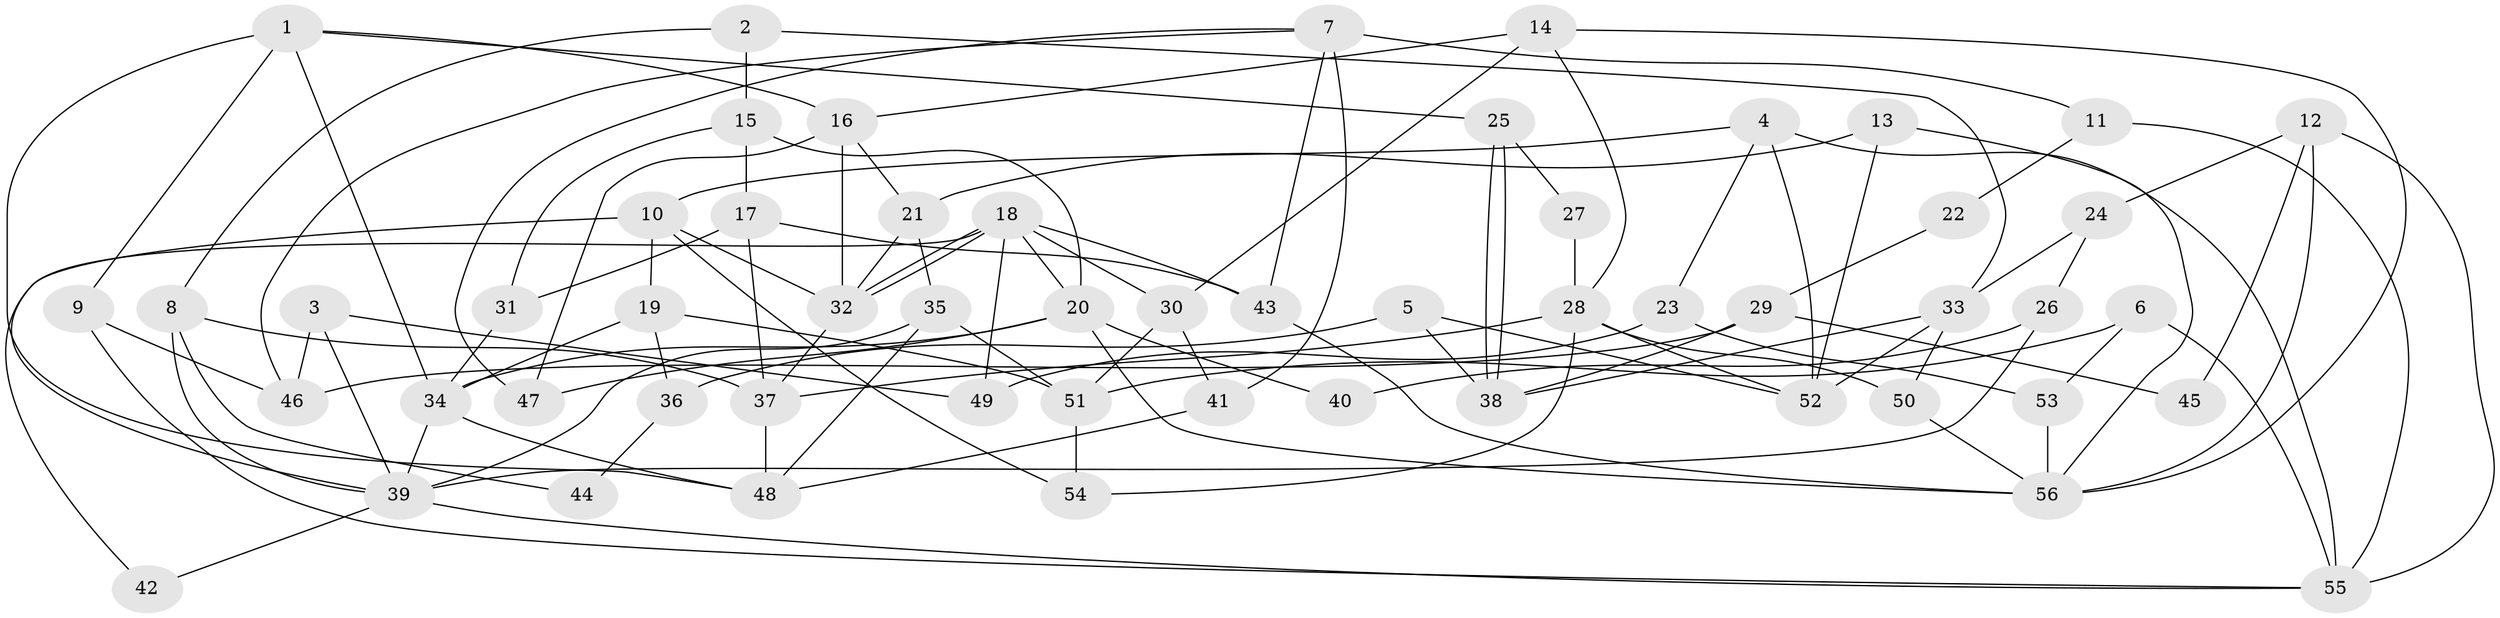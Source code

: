 // coarse degree distribution, {5: 0.3, 6: 0.13333333333333333, 2: 0.03333333333333333, 7: 0.03333333333333333, 4: 0.13333333333333333, 8: 0.16666666666666666, 3: 0.16666666666666666, 9: 0.03333333333333333}
// Generated by graph-tools (version 1.1) at 2025/37/03/04/25 23:37:07]
// undirected, 56 vertices, 112 edges
graph export_dot {
  node [color=gray90,style=filled];
  1;
  2;
  3;
  4;
  5;
  6;
  7;
  8;
  9;
  10;
  11;
  12;
  13;
  14;
  15;
  16;
  17;
  18;
  19;
  20;
  21;
  22;
  23;
  24;
  25;
  26;
  27;
  28;
  29;
  30;
  31;
  32;
  33;
  34;
  35;
  36;
  37;
  38;
  39;
  40;
  41;
  42;
  43;
  44;
  45;
  46;
  47;
  48;
  49;
  50;
  51;
  52;
  53;
  54;
  55;
  56;
  1 -- 34;
  1 -- 48;
  1 -- 9;
  1 -- 16;
  1 -- 25;
  2 -- 33;
  2 -- 8;
  2 -- 15;
  3 -- 46;
  3 -- 39;
  3 -- 49;
  4 -- 55;
  4 -- 52;
  4 -- 10;
  4 -- 23;
  5 -- 38;
  5 -- 52;
  5 -- 36;
  6 -- 53;
  6 -- 51;
  6 -- 55;
  7 -- 43;
  7 -- 41;
  7 -- 11;
  7 -- 46;
  7 -- 47;
  8 -- 39;
  8 -- 37;
  8 -- 44;
  9 -- 55;
  9 -- 46;
  10 -- 32;
  10 -- 19;
  10 -- 39;
  10 -- 54;
  11 -- 55;
  11 -- 22;
  12 -- 55;
  12 -- 56;
  12 -- 24;
  12 -- 45;
  13 -- 21;
  13 -- 56;
  13 -- 52;
  14 -- 30;
  14 -- 16;
  14 -- 28;
  14 -- 56;
  15 -- 17;
  15 -- 20;
  15 -- 31;
  16 -- 32;
  16 -- 21;
  16 -- 47;
  17 -- 43;
  17 -- 31;
  17 -- 37;
  18 -- 20;
  18 -- 32;
  18 -- 32;
  18 -- 30;
  18 -- 42;
  18 -- 43;
  18 -- 49;
  19 -- 51;
  19 -- 34;
  19 -- 36;
  20 -- 47;
  20 -- 34;
  20 -- 40;
  20 -- 56;
  21 -- 32;
  21 -- 35;
  22 -- 29;
  23 -- 49;
  23 -- 53;
  24 -- 33;
  24 -- 26;
  25 -- 38;
  25 -- 38;
  25 -- 27;
  26 -- 39;
  26 -- 40;
  27 -- 28;
  28 -- 37;
  28 -- 50;
  28 -- 52;
  28 -- 54;
  29 -- 46;
  29 -- 38;
  29 -- 45;
  30 -- 51;
  30 -- 41;
  31 -- 34;
  32 -- 37;
  33 -- 52;
  33 -- 50;
  33 -- 38;
  34 -- 39;
  34 -- 48;
  35 -- 39;
  35 -- 48;
  35 -- 51;
  36 -- 44;
  37 -- 48;
  39 -- 42;
  39 -- 55;
  41 -- 48;
  43 -- 56;
  50 -- 56;
  51 -- 54;
  53 -- 56;
}
